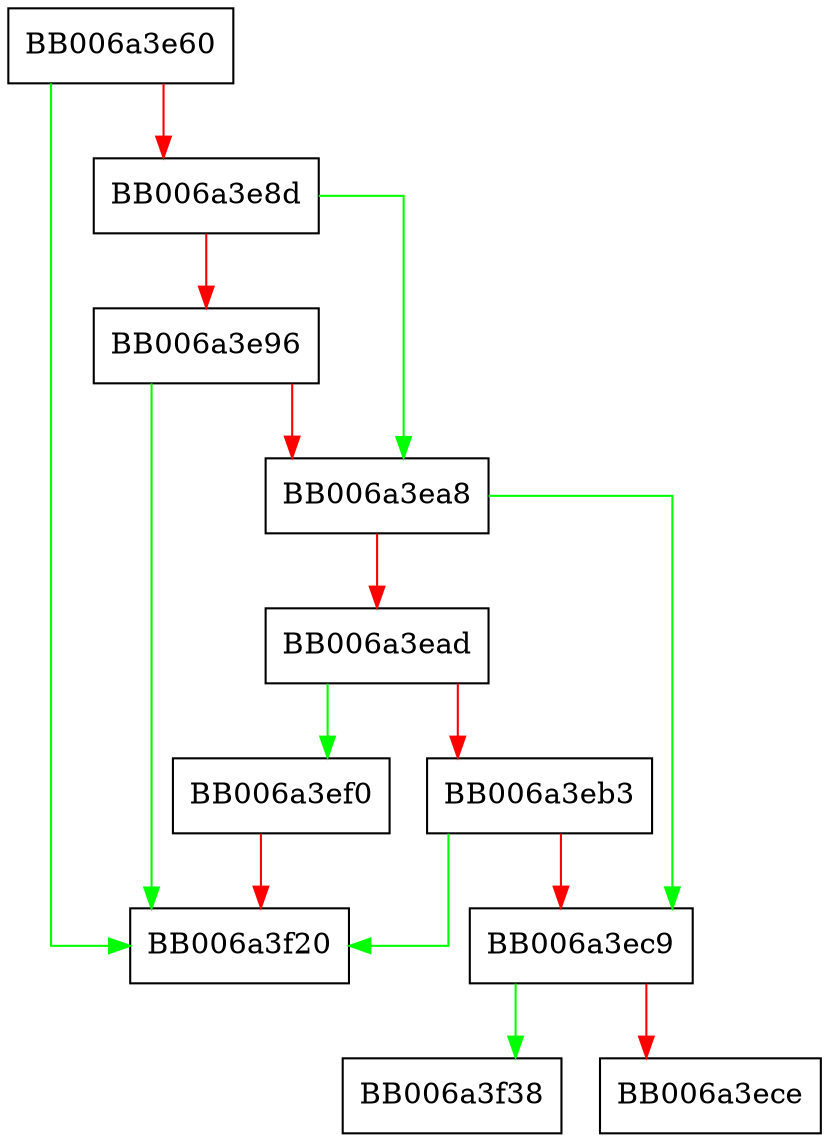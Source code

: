 digraph sm4_xts_dinit {
  node [shape="box"];
  graph [splines=ortho];
  BB006a3e60 -> BB006a3f20 [color="green"];
  BB006a3e60 -> BB006a3e8d [color="red"];
  BB006a3e8d -> BB006a3ea8 [color="green"];
  BB006a3e8d -> BB006a3e96 [color="red"];
  BB006a3e96 -> BB006a3f20 [color="green"];
  BB006a3e96 -> BB006a3ea8 [color="red"];
  BB006a3ea8 -> BB006a3ec9 [color="green"];
  BB006a3ea8 -> BB006a3ead [color="red"];
  BB006a3ead -> BB006a3ef0 [color="green"];
  BB006a3ead -> BB006a3eb3 [color="red"];
  BB006a3eb3 -> BB006a3f20 [color="green"];
  BB006a3eb3 -> BB006a3ec9 [color="red"];
  BB006a3ec9 -> BB006a3f38 [color="green"];
  BB006a3ec9 -> BB006a3ece [color="red"];
  BB006a3ef0 -> BB006a3f20 [color="red"];
}